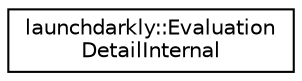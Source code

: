 digraph "Graphical Class Hierarchy"
{
 // LATEX_PDF_SIZE
  edge [fontname="Helvetica",fontsize="10",labelfontname="Helvetica",labelfontsize="10"];
  node [fontname="Helvetica",fontsize="10",shape=record];
  rankdir="LR";
  Node0 [label="launchdarkly::Evaluation\lDetailInternal",height=0.2,width=0.4,color="black", fillcolor="white", style="filled",URL="$classlaunchdarkly_1_1EvaluationDetailInternal.html",tooltip=" "];
}
